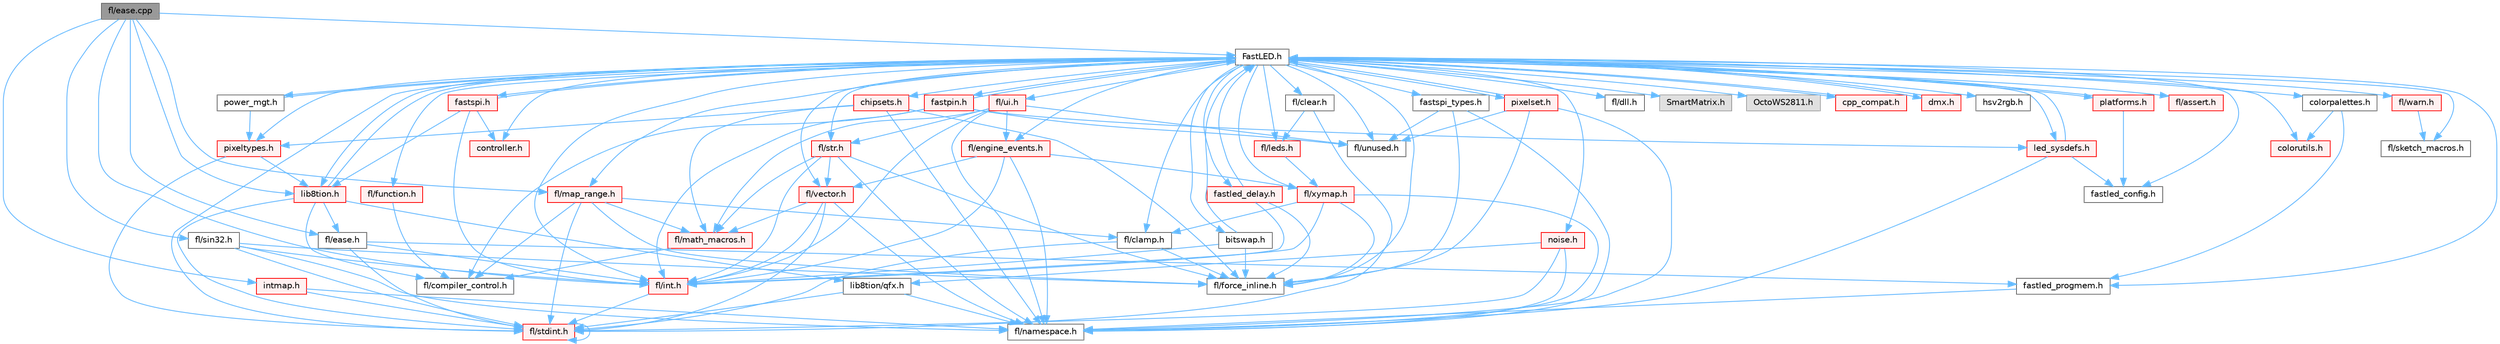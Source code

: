 digraph "fl/ease.cpp"
{
 // INTERACTIVE_SVG=YES
 // LATEX_PDF_SIZE
  bgcolor="transparent";
  edge [fontname=Helvetica,fontsize=10,labelfontname=Helvetica,labelfontsize=10];
  node [fontname=Helvetica,fontsize=10,shape=box,height=0.2,width=0.4];
  Node1 [id="Node000001",label="fl/ease.cpp",height=0.2,width=0.4,color="gray40", fillcolor="grey60", style="filled", fontcolor="black",tooltip=" "];
  Node1 -> Node2 [id="edge1_Node000001_Node000002",color="steelblue1",style="solid",tooltip=" "];
  Node2 [id="Node000002",label="FastLED.h",height=0.2,width=0.4,color="grey40", fillcolor="white", style="filled",URL="$db/d97/_fast_l_e_d_8h.html",tooltip="central include file for FastLED, defines the CFastLED class/object"];
  Node2 -> Node3 [id="edge2_Node000002_Node000003",color="steelblue1",style="solid",tooltip=" "];
  Node3 [id="Node000003",label="fl/stdint.h",height=0.2,width=0.4,color="red", fillcolor="#FFF0F0", style="filled",URL="$df/dd8/stdint_8h.html",tooltip=" "];
  Node3 -> Node3 [id="edge3_Node000003_Node000003",color="steelblue1",style="solid",tooltip=" "];
  Node2 -> Node5 [id="edge4_Node000002_Node000005",color="steelblue1",style="solid",tooltip=" "];
  Node5 [id="Node000005",label="fl/dll.h",height=0.2,width=0.4,color="grey40", fillcolor="white", style="filled",URL="$d3/d4b/dll_8h.html",tooltip="FastLED dynamic library interface - lightweight header for external callers."];
  Node2 -> Node6 [id="edge5_Node000002_Node000006",color="steelblue1",style="solid",tooltip=" "];
  Node6 [id="Node000006",label="SmartMatrix.h",height=0.2,width=0.4,color="grey60", fillcolor="#E0E0E0", style="filled",tooltip=" "];
  Node2 -> Node7 [id="edge6_Node000002_Node000007",color="steelblue1",style="solid",tooltip=" "];
  Node7 [id="Node000007",label="OctoWS2811.h",height=0.2,width=0.4,color="grey60", fillcolor="#E0E0E0", style="filled",tooltip=" "];
  Node2 -> Node8 [id="edge7_Node000002_Node000008",color="steelblue1",style="solid",tooltip=" "];
  Node8 [id="Node000008",label="fl/force_inline.h",height=0.2,width=0.4,color="grey40", fillcolor="white", style="filled",URL="$d4/d64/force__inline_8h.html",tooltip=" "];
  Node2 -> Node9 [id="edge8_Node000002_Node000009",color="steelblue1",style="solid",tooltip=" "];
  Node9 [id="Node000009",label="cpp_compat.h",height=0.2,width=0.4,color="red", fillcolor="#FFF0F0", style="filled",URL="$d9/d13/cpp__compat_8h.html",tooltip="Compatibility functions based on C++ version."];
  Node9 -> Node2 [id="edge9_Node000009_Node000002",color="steelblue1",style="solid",tooltip=" "];
  Node2 -> Node11 [id="edge10_Node000002_Node000011",color="steelblue1",style="solid",tooltip=" "];
  Node11 [id="Node000011",label="fastled_config.h",height=0.2,width=0.4,color="grey40", fillcolor="white", style="filled",URL="$d5/d11/fastled__config_8h.html",tooltip="Contains definitions that can be used to configure FastLED at compile time."];
  Node2 -> Node12 [id="edge11_Node000002_Node000012",color="steelblue1",style="solid",tooltip=" "];
  Node12 [id="Node000012",label="led_sysdefs.h",height=0.2,width=0.4,color="red", fillcolor="#FFF0F0", style="filled",URL="$d9/d3e/led__sysdefs_8h.html",tooltip="Determines which platform system definitions to include."];
  Node12 -> Node2 [id="edge12_Node000012_Node000002",color="steelblue1",style="solid",tooltip=" "];
  Node12 -> Node11 [id="edge13_Node000012_Node000011",color="steelblue1",style="solid",tooltip=" "];
  Node12 -> Node14 [id="edge14_Node000012_Node000014",color="steelblue1",style="solid",tooltip=" "];
  Node14 [id="Node000014",label="fl/namespace.h",height=0.2,width=0.4,color="grey40", fillcolor="white", style="filled",URL="$df/d2a/namespace_8h.html",tooltip="Implements the FastLED namespace macros."];
  Node2 -> Node15 [id="edge15_Node000002_Node000015",color="steelblue1",style="solid",tooltip=" "];
  Node15 [id="Node000015",label="fastled_delay.h",height=0.2,width=0.4,color="red", fillcolor="#FFF0F0", style="filled",URL="$d0/da8/fastled__delay_8h.html",tooltip="Utility functions and classes for managing delay cycles."];
  Node15 -> Node2 [id="edge16_Node000015_Node000002",color="steelblue1",style="solid",tooltip=" "];
  Node15 -> Node8 [id="edge17_Node000015_Node000008",color="steelblue1",style="solid",tooltip=" "];
  Node15 -> Node17 [id="edge18_Node000015_Node000017",color="steelblue1",style="solid",tooltip=" "];
  Node17 [id="Node000017",label="fl/int.h",height=0.2,width=0.4,color="red", fillcolor="#FFF0F0", style="filled",URL="$d3/d7e/int_8h.html",tooltip=" "];
  Node17 -> Node3 [id="edge19_Node000017_Node000003",color="steelblue1",style="solid",tooltip=" "];
  Node2 -> Node19 [id="edge20_Node000002_Node000019",color="steelblue1",style="solid",tooltip=" "];
  Node19 [id="Node000019",label="bitswap.h",height=0.2,width=0.4,color="grey40", fillcolor="white", style="filled",URL="$de/ded/bitswap_8h.html",tooltip="Functions for doing a rotation of bits/bytes used by parallel output."];
  Node19 -> Node2 [id="edge21_Node000019_Node000002",color="steelblue1",style="solid",tooltip=" "];
  Node19 -> Node8 [id="edge22_Node000019_Node000008",color="steelblue1",style="solid",tooltip=" "];
  Node19 -> Node17 [id="edge23_Node000019_Node000017",color="steelblue1",style="solid",tooltip=" "];
  Node2 -> Node20 [id="edge24_Node000002_Node000020",color="steelblue1",style="solid",tooltip=" "];
  Node20 [id="Node000020",label="controller.h",height=0.2,width=0.4,color="red", fillcolor="#FFF0F0", style="filled",URL="$d2/dd9/controller_8h.html",tooltip="deprecated: base definitions used by led controllers for writing out led data"];
  Node2 -> Node119 [id="edge25_Node000002_Node000119",color="steelblue1",style="solid",tooltip=" "];
  Node119 [id="Node000119",label="fastpin.h",height=0.2,width=0.4,color="red", fillcolor="#FFF0F0", style="filled",URL="$db/d65/fastpin_8h.html",tooltip="Class base definitions for defining fast pin access."];
  Node119 -> Node2 [id="edge26_Node000119_Node000002",color="steelblue1",style="solid",tooltip=" "];
  Node119 -> Node26 [id="edge27_Node000119_Node000026",color="steelblue1",style="solid",tooltip=" "];
  Node26 [id="Node000026",label="fl/compiler_control.h",height=0.2,width=0.4,color="grey40", fillcolor="white", style="filled",URL="$d4/d54/compiler__control_8h.html",tooltip=" "];
  Node119 -> Node12 [id="edge28_Node000119_Node000012",color="steelblue1",style="solid",tooltip=" "];
  Node119 -> Node56 [id="edge29_Node000119_Node000056",color="steelblue1",style="solid",tooltip=" "];
  Node56 [id="Node000056",label="fl/unused.h",height=0.2,width=0.4,color="grey40", fillcolor="white", style="filled",URL="$d8/d4b/unused_8h.html",tooltip=" "];
  Node119 -> Node17 [id="edge30_Node000119_Node000017",color="steelblue1",style="solid",tooltip=" "];
  Node2 -> Node120 [id="edge31_Node000002_Node000120",color="steelblue1",style="solid",tooltip=" "];
  Node120 [id="Node000120",label="fastspi_types.h",height=0.2,width=0.4,color="grey40", fillcolor="white", style="filled",URL="$d2/ddb/fastspi__types_8h.html",tooltip="Data types and constants used by SPI interfaces."];
  Node120 -> Node8 [id="edge32_Node000120_Node000008",color="steelblue1",style="solid",tooltip=" "];
  Node120 -> Node14 [id="edge33_Node000120_Node000014",color="steelblue1",style="solid",tooltip=" "];
  Node120 -> Node56 [id="edge34_Node000120_Node000056",color="steelblue1",style="solid",tooltip=" "];
  Node2 -> Node121 [id="edge35_Node000002_Node000121",color="steelblue1",style="solid",tooltip=" "];
  Node121 [id="Node000121",label="dmx.h",height=0.2,width=0.4,color="red", fillcolor="#FFF0F0", style="filled",URL="$d3/de1/dmx_8h.html",tooltip="Defines the DMX512-based LED controllers."];
  Node121 -> Node2 [id="edge36_Node000121_Node000002",color="steelblue1",style="solid",tooltip=" "];
  Node2 -> Node124 [id="edge37_Node000002_Node000124",color="steelblue1",style="solid",tooltip=" "];
  Node124 [id="Node000124",label="platforms.h",height=0.2,width=0.4,color="red", fillcolor="#FFF0F0", style="filled",URL="$da/dc9/platforms_8h.html",tooltip="Determines which platforms headers to include."];
  Node124 -> Node2 [id="edge38_Node000124_Node000002",color="steelblue1",style="solid",tooltip=" "];
  Node124 -> Node11 [id="edge39_Node000124_Node000011",color="steelblue1",style="solid",tooltip=" "];
  Node2 -> Node32 [id="edge40_Node000002_Node000032",color="steelblue1",style="solid",tooltip=" "];
  Node32 [id="Node000032",label="fastled_progmem.h",height=0.2,width=0.4,color="grey40", fillcolor="white", style="filled",URL="$df/dab/fastled__progmem_8h.html",tooltip="Wrapper definitions to allow seamless use of PROGMEM in environments that have it."];
  Node32 -> Node14 [id="edge41_Node000032_Node000014",color="steelblue1",style="solid",tooltip=" "];
  Node2 -> Node23 [id="edge42_Node000002_Node000023",color="steelblue1",style="solid",tooltip=" "];
  Node23 [id="Node000023",label="lib8tion.h",height=0.2,width=0.4,color="red", fillcolor="#FFF0F0", style="filled",URL="$df/da5/lib8tion_8h.html",tooltip="Fast, efficient 8-bit math functions specifically designed for high-performance LED programming."];
  Node23 -> Node2 [id="edge43_Node000023_Node000002",color="steelblue1",style="solid",tooltip=" "];
  Node23 -> Node26 [id="edge44_Node000023_Node000026",color="steelblue1",style="solid",tooltip=" "];
  Node23 -> Node3 [id="edge45_Node000023_Node000003",color="steelblue1",style="solid",tooltip=" "];
  Node23 -> Node28 [id="edge46_Node000023_Node000028",color="steelblue1",style="solid",tooltip=" "];
  Node28 [id="Node000028",label="lib8tion/qfx.h",height=0.2,width=0.4,color="grey40", fillcolor="white", style="filled",URL="$d2/d19/qfx_8h.html",tooltip=" "];
  Node28 -> Node3 [id="edge47_Node000028_Node000003",color="steelblue1",style="solid",tooltip=" "];
  Node28 -> Node14 [id="edge48_Node000028_Node000014",color="steelblue1",style="solid",tooltip=" "];
  Node23 -> Node31 [id="edge49_Node000023_Node000031",color="steelblue1",style="solid",tooltip=" "];
  Node31 [id="Node000031",label="fl/ease.h",height=0.2,width=0.4,color="grey40", fillcolor="white", style="filled",URL="$db/d19/ease_8h.html",tooltip=" "];
  Node31 -> Node3 [id="edge50_Node000031_Node000003",color="steelblue1",style="solid",tooltip=" "];
  Node31 -> Node17 [id="edge51_Node000031_Node000017",color="steelblue1",style="solid",tooltip=" "];
  Node31 -> Node32 [id="edge52_Node000031_Node000032",color="steelblue1",style="solid",tooltip=" "];
  Node2 -> Node22 [id="edge53_Node000002_Node000022",color="steelblue1",style="solid",tooltip=" "];
  Node22 [id="Node000022",label="pixeltypes.h",height=0.2,width=0.4,color="red", fillcolor="#FFF0F0", style="filled",URL="$d2/dba/pixeltypes_8h.html",tooltip="Includes defintions for RGB and HSV pixels."];
  Node22 -> Node3 [id="edge54_Node000022_Node000003",color="steelblue1",style="solid",tooltip=" "];
  Node22 -> Node23 [id="edge55_Node000022_Node000023",color="steelblue1",style="solid",tooltip=" "];
  Node2 -> Node80 [id="edge56_Node000002_Node000080",color="steelblue1",style="solid",tooltip=" "];
  Node80 [id="Node000080",label="hsv2rgb.h",height=0.2,width=0.4,color="grey40", fillcolor="white", style="filled",URL="$de/d9a/hsv2rgb_8h.html",tooltip="Functions to convert from the HSV colorspace to the RGB colorspace."];
  Node2 -> Node126 [id="edge57_Node000002_Node000126",color="steelblue1",style="solid",tooltip=" "];
  Node126 [id="Node000126",label="colorutils.h",height=0.2,width=0.4,color="red", fillcolor="#FFF0F0", style="filled",URL="$d1/dfb/colorutils_8h.html",tooltip=" "];
  Node2 -> Node131 [id="edge58_Node000002_Node000131",color="steelblue1",style="solid",tooltip=" "];
  Node131 [id="Node000131",label="pixelset.h",height=0.2,width=0.4,color="red", fillcolor="#FFF0F0", style="filled",URL="$d4/d46/pixelset_8h.html",tooltip="Declares classes for managing logical groups of LEDs."];
  Node131 -> Node8 [id="edge59_Node000131_Node000008",color="steelblue1",style="solid",tooltip=" "];
  Node131 -> Node14 [id="edge60_Node000131_Node000014",color="steelblue1",style="solid",tooltip=" "];
  Node131 -> Node56 [id="edge61_Node000131_Node000056",color="steelblue1",style="solid",tooltip=" "];
  Node131 -> Node2 [id="edge62_Node000131_Node000002",color="steelblue1",style="solid",tooltip=" "];
  Node2 -> Node132 [id="edge63_Node000002_Node000132",color="steelblue1",style="solid",tooltip=" "];
  Node132 [id="Node000132",label="colorpalettes.h",height=0.2,width=0.4,color="grey40", fillcolor="white", style="filled",URL="$dc/dcc/colorpalettes_8h.html",tooltip="Declarations for the predefined color palettes supplied by FastLED."];
  Node132 -> Node126 [id="edge64_Node000132_Node000126",color="steelblue1",style="solid",tooltip=" "];
  Node132 -> Node32 [id="edge65_Node000132_Node000032",color="steelblue1",style="solid",tooltip=" "];
  Node2 -> Node133 [id="edge66_Node000002_Node000133",color="steelblue1",style="solid",tooltip=" "];
  Node133 [id="Node000133",label="noise.h",height=0.2,width=0.4,color="red", fillcolor="#FFF0F0", style="filled",URL="$d1/d31/noise_8h.html",tooltip="Functions to generate and fill arrays with noise."];
  Node133 -> Node3 [id="edge67_Node000133_Node000003",color="steelblue1",style="solid",tooltip=" "];
  Node133 -> Node14 [id="edge68_Node000133_Node000014",color="steelblue1",style="solid",tooltip=" "];
  Node133 -> Node28 [id="edge69_Node000133_Node000028",color="steelblue1",style="solid",tooltip=" "];
  Node2 -> Node134 [id="edge70_Node000002_Node000134",color="steelblue1",style="solid",tooltip=" "];
  Node134 [id="Node000134",label="power_mgt.h",height=0.2,width=0.4,color="grey40", fillcolor="white", style="filled",URL="$dc/d5b/power__mgt_8h.html",tooltip="Functions to limit the power used by FastLED."];
  Node134 -> Node2 [id="edge71_Node000134_Node000002",color="steelblue1",style="solid",tooltip=" "];
  Node134 -> Node22 [id="edge72_Node000134_Node000022",color="steelblue1",style="solid",tooltip=" "];
  Node2 -> Node135 [id="edge73_Node000002_Node000135",color="steelblue1",style="solid",tooltip=" "];
  Node135 [id="Node000135",label="fastspi.h",height=0.2,width=0.4,color="red", fillcolor="#FFF0F0", style="filled",URL="$d6/ddc/fastspi_8h.html",tooltip="Serial peripheral interface (SPI) definitions per platform."];
  Node135 -> Node2 [id="edge74_Node000135_Node000002",color="steelblue1",style="solid",tooltip=" "];
  Node135 -> Node20 [id="edge75_Node000135_Node000020",color="steelblue1",style="solid",tooltip=" "];
  Node135 -> Node23 [id="edge76_Node000135_Node000023",color="steelblue1",style="solid",tooltip=" "];
  Node135 -> Node17 [id="edge77_Node000135_Node000017",color="steelblue1",style="solid",tooltip=" "];
  Node2 -> Node137 [id="edge78_Node000002_Node000137",color="steelblue1",style="solid",tooltip=" "];
  Node137 [id="Node000137",label="chipsets.h",height=0.2,width=0.4,color="red", fillcolor="#FFF0F0", style="filled",URL="$db/d66/chipsets_8h.html",tooltip="Contains the bulk of the definitions for the various LED chipsets supported."];
  Node137 -> Node22 [id="edge79_Node000137_Node000022",color="steelblue1",style="solid",tooltip=" "];
  Node137 -> Node8 [id="edge80_Node000137_Node000008",color="steelblue1",style="solid",tooltip=" "];
  Node137 -> Node14 [id="edge81_Node000137_Node000014",color="steelblue1",style="solid",tooltip=" "];
  Node137 -> Node40 [id="edge82_Node000137_Node000040",color="steelblue1",style="solid",tooltip=" "];
  Node40 [id="Node000040",label="fl/math_macros.h",height=0.2,width=0.4,color="red", fillcolor="#FFF0F0", style="filled",URL="$d8/db8/math__macros_8h.html",tooltip=" "];
  Node40 -> Node26 [id="edge83_Node000040_Node000026",color="steelblue1",style="solid",tooltip=" "];
  Node2 -> Node95 [id="edge84_Node000002_Node000095",color="steelblue1",style="solid",tooltip=" "];
  Node95 [id="Node000095",label="fl/engine_events.h",height=0.2,width=0.4,color="red", fillcolor="#FFF0F0", style="filled",URL="$db/dc0/engine__events_8h.html",tooltip=" "];
  Node95 -> Node14 [id="edge85_Node000095_Node000014",color="steelblue1",style="solid",tooltip=" "];
  Node95 -> Node69 [id="edge86_Node000095_Node000069",color="steelblue1",style="solid",tooltip=" "];
  Node69 [id="Node000069",label="fl/vector.h",height=0.2,width=0.4,color="red", fillcolor="#FFF0F0", style="filled",URL="$d6/d68/vector_8h.html",tooltip=" "];
  Node69 -> Node3 [id="edge87_Node000069_Node000003",color="steelblue1",style="solid",tooltip=" "];
  Node69 -> Node17 [id="edge88_Node000069_Node000017",color="steelblue1",style="solid",tooltip=" "];
  Node69 -> Node40 [id="edge89_Node000069_Node000040",color="steelblue1",style="solid",tooltip=" "];
  Node69 -> Node14 [id="edge90_Node000069_Node000014",color="steelblue1",style="solid",tooltip=" "];
  Node95 -> Node116 [id="edge91_Node000095_Node000116",color="steelblue1",style="solid",tooltip=" "];
  Node116 [id="Node000116",label="fl/xymap.h",height=0.2,width=0.4,color="red", fillcolor="#FFF0F0", style="filled",URL="$da/d61/xymap_8h.html",tooltip=" "];
  Node116 -> Node17 [id="edge92_Node000116_Node000017",color="steelblue1",style="solid",tooltip=" "];
  Node116 -> Node14 [id="edge93_Node000116_Node000014",color="steelblue1",style="solid",tooltip=" "];
  Node116 -> Node8 [id="edge94_Node000116_Node000008",color="steelblue1",style="solid",tooltip=" "];
  Node116 -> Node38 [id="edge95_Node000116_Node000038",color="steelblue1",style="solid",tooltip=" "];
  Node38 [id="Node000038",label="fl/clamp.h",height=0.2,width=0.4,color="grey40", fillcolor="white", style="filled",URL="$d6/dd3/clamp_8h.html",tooltip=" "];
  Node38 -> Node3 [id="edge96_Node000038_Node000003",color="steelblue1",style="solid",tooltip=" "];
  Node38 -> Node8 [id="edge97_Node000038_Node000008",color="steelblue1",style="solid",tooltip=" "];
  Node95 -> Node17 [id="edge98_Node000095_Node000017",color="steelblue1",style="solid",tooltip=" "];
  Node2 -> Node139 [id="edge99_Node000002_Node000139",color="steelblue1",style="solid",tooltip=" "];
  Node139 [id="Node000139",label="fl/leds.h",height=0.2,width=0.4,color="red", fillcolor="#FFF0F0", style="filled",URL="$da/d78/leds_8h.html",tooltip=" "];
  Node139 -> Node116 [id="edge100_Node000139_Node000116",color="steelblue1",style="solid",tooltip=" "];
  Node2 -> Node17 [id="edge101_Node000002_Node000017",color="steelblue1",style="solid",tooltip=" "];
  Node2 -> Node34 [id="edge102_Node000002_Node000034",color="steelblue1",style="solid",tooltip=" "];
  Node34 [id="Node000034",label="fl/str.h",height=0.2,width=0.4,color="red", fillcolor="#FFF0F0", style="filled",URL="$d1/d93/str_8h.html",tooltip=" "];
  Node34 -> Node17 [id="edge103_Node000034_Node000017",color="steelblue1",style="solid",tooltip=" "];
  Node34 -> Node40 [id="edge104_Node000034_Node000040",color="steelblue1",style="solid",tooltip=" "];
  Node34 -> Node14 [id="edge105_Node000034_Node000014",color="steelblue1",style="solid",tooltip=" "];
  Node34 -> Node69 [id="edge106_Node000034_Node000069",color="steelblue1",style="solid",tooltip=" "];
  Node34 -> Node8 [id="edge107_Node000034_Node000008",color="steelblue1",style="solid",tooltip=" "];
  Node2 -> Node116 [id="edge108_Node000002_Node000116",color="steelblue1",style="solid",tooltip=" "];
  Node2 -> Node38 [id="edge109_Node000002_Node000038",color="steelblue1",style="solid",tooltip=" "];
  Node2 -> Node39 [id="edge110_Node000002_Node000039",color="steelblue1",style="solid",tooltip=" "];
  Node39 [id="Node000039",label="fl/map_range.h",height=0.2,width=0.4,color="red", fillcolor="#FFF0F0", style="filled",URL="$d1/d47/map__range_8h.html",tooltip=" "];
  Node39 -> Node3 [id="edge111_Node000039_Node000003",color="steelblue1",style="solid",tooltip=" "];
  Node39 -> Node38 [id="edge112_Node000039_Node000038",color="steelblue1",style="solid",tooltip=" "];
  Node39 -> Node8 [id="edge113_Node000039_Node000008",color="steelblue1",style="solid",tooltip=" "];
  Node39 -> Node40 [id="edge114_Node000039_Node000040",color="steelblue1",style="solid",tooltip=" "];
  Node39 -> Node26 [id="edge115_Node000039_Node000026",color="steelblue1",style="solid",tooltip=" "];
  Node2 -> Node109 [id="edge116_Node000002_Node000109",color="steelblue1",style="solid",tooltip=" "];
  Node109 [id="Node000109",label="fl/warn.h",height=0.2,width=0.4,color="red", fillcolor="#FFF0F0", style="filled",URL="$de/d77/warn_8h.html",tooltip=" "];
  Node109 -> Node112 [id="edge117_Node000109_Node000112",color="steelblue1",style="solid",tooltip=" "];
  Node112 [id="Node000112",label="fl/sketch_macros.h",height=0.2,width=0.4,color="grey40", fillcolor="white", style="filled",URL="$d1/dbc/sketch__macros_8h.html",tooltip=" "];
  Node2 -> Node99 [id="edge118_Node000002_Node000099",color="steelblue1",style="solid",tooltip=" "];
  Node99 [id="Node000099",label="fl/assert.h",height=0.2,width=0.4,color="red", fillcolor="#FFF0F0", style="filled",URL="$dc/da7/assert_8h.html",tooltip=" "];
  Node2 -> Node56 [id="edge119_Node000002_Node000056",color="steelblue1",style="solid",tooltip=" "];
  Node2 -> Node69 [id="edge120_Node000002_Node000069",color="steelblue1",style="solid",tooltip=" "];
  Node2 -> Node114 [id="edge121_Node000002_Node000114",color="steelblue1",style="solid",tooltip=" "];
  Node114 [id="Node000114",label="fl/function.h",height=0.2,width=0.4,color="red", fillcolor="#FFF0F0", style="filled",URL="$dd/d67/function_8h.html",tooltip=" "];
  Node114 -> Node26 [id="edge122_Node000114_Node000026",color="steelblue1",style="solid",tooltip=" "];
  Node2 -> Node140 [id="edge123_Node000002_Node000140",color="steelblue1",style="solid",tooltip=" "];
  Node140 [id="Node000140",label="fl/clear.h",height=0.2,width=0.4,color="grey40", fillcolor="white", style="filled",URL="$df/db0/clear_8h.html",tooltip=" "];
  Node140 -> Node139 [id="edge124_Node000140_Node000139",color="steelblue1",style="solid",tooltip=" "];
  Node140 -> Node3 [id="edge125_Node000140_Node000003",color="steelblue1",style="solid",tooltip=" "];
  Node2 -> Node141 [id="edge126_Node000002_Node000141",color="steelblue1",style="solid",tooltip=" "];
  Node141 [id="Node000141",label="fl/ui.h",height=0.2,width=0.4,color="red", fillcolor="#FFF0F0", style="filled",URL="$d9/d3b/ui_8h.html",tooltip=" "];
  Node141 -> Node14 [id="edge127_Node000141_Node000014",color="steelblue1",style="solid",tooltip=" "];
  Node141 -> Node34 [id="edge128_Node000141_Node000034",color="steelblue1",style="solid",tooltip=" "];
  Node141 -> Node17 [id="edge129_Node000141_Node000017",color="steelblue1",style="solid",tooltip=" "];
  Node141 -> Node95 [id="edge130_Node000141_Node000095",color="steelblue1",style="solid",tooltip=" "];
  Node141 -> Node40 [id="edge131_Node000141_Node000040",color="steelblue1",style="solid",tooltip=" "];
  Node141 -> Node56 [id="edge132_Node000141_Node000056",color="steelblue1",style="solid",tooltip=" "];
  Node2 -> Node112 [id="edge133_Node000002_Node000112",color="steelblue1",style="solid",tooltip=" "];
  Node1 -> Node31 [id="edge134_Node000001_Node000031",color="steelblue1",style="solid",tooltip=" "];
  Node1 -> Node23 [id="edge135_Node000001_Node000023",color="steelblue1",style="solid",tooltip=" "];
  Node1 -> Node39 [id="edge136_Node000001_Node000039",color="steelblue1",style="solid",tooltip=" "];
  Node1 -> Node81 [id="edge137_Node000001_Node000081",color="steelblue1",style="solid",tooltip=" "];
  Node81 [id="Node000081",label="intmap.h",height=0.2,width=0.4,color="red", fillcolor="#FFF0F0", style="filled",URL="$d8/d54/intmap_8h.html",tooltip="Defines integer mapping functions."];
  Node81 -> Node14 [id="edge138_Node000081_Node000014",color="steelblue1",style="solid",tooltip=" "];
  Node81 -> Node3 [id="edge139_Node000081_Node000003",color="steelblue1",style="solid",tooltip=" "];
  Node1 -> Node149 [id="edge140_Node000001_Node000149",color="steelblue1",style="solid",tooltip=" "];
  Node149 [id="Node000149",label="fl/sin32.h",height=0.2,width=0.4,color="grey40", fillcolor="white", style="filled",URL="$d3/d84/sin32_8h.html",tooltip=" "];
  Node149 -> Node3 [id="edge141_Node000149_Node000003",color="steelblue1",style="solid",tooltip=" "];
  Node149 -> Node17 [id="edge142_Node000149_Node000017",color="steelblue1",style="solid",tooltip=" "];
  Node149 -> Node8 [id="edge143_Node000149_Node000008",color="steelblue1",style="solid",tooltip=" "];
  Node149 -> Node14 [id="edge144_Node000149_Node000014",color="steelblue1",style="solid",tooltip=" "];
  Node1 -> Node17 [id="edge145_Node000001_Node000017",color="steelblue1",style="solid",tooltip=" "];
}
